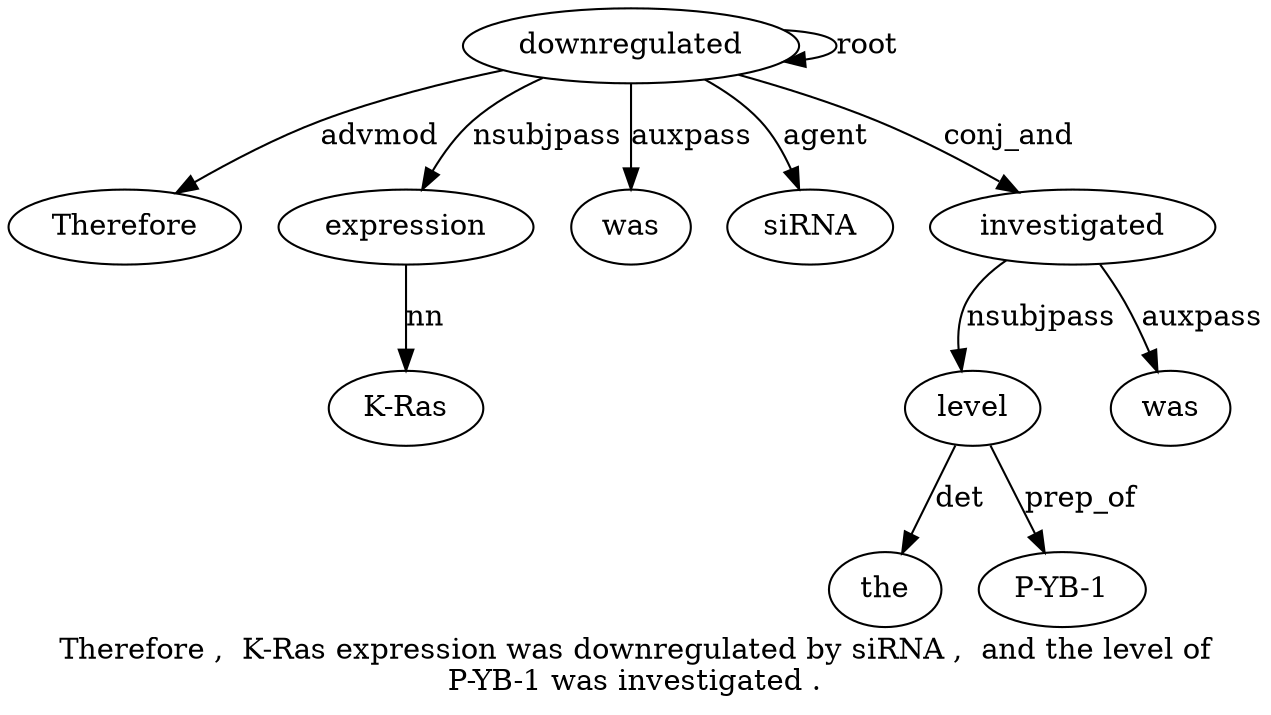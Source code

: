 digraph "Therefore ,  K-Ras expression was downregulated by siRNA ,  and the level of P-YB-1 was investigated ." {
label="Therefore ,  K-Ras expression was downregulated by siRNA ,  and the level of
P-YB-1 was investigated .";
downregulated6 [style=filled, fillcolor=white, label=downregulated];
Therefore1 [style=filled, fillcolor=white, label=Therefore];
downregulated6 -> Therefore1  [label=advmod];
expression4 [style=filled, fillcolor=white, label=expression];
"K-Ras3" [style=filled, fillcolor=white, label="K-Ras"];
expression4 -> "K-Ras3"  [label=nn];
downregulated6 -> expression4  [label=nsubjpass];
was5 [style=filled, fillcolor=white, label=was];
downregulated6 -> was5  [label=auxpass];
downregulated6 -> downregulated6  [label=root];
siRNA8 [style=filled, fillcolor=white, label=siRNA];
downregulated6 -> siRNA8  [label=agent];
level12 [style=filled, fillcolor=white, label=level];
the11 [style=filled, fillcolor=white, label=the];
level12 -> the11  [label=det];
investigated16 [style=filled, fillcolor=white, label=investigated];
investigated16 -> level12  [label=nsubjpass];
"P-YB-14" [style=filled, fillcolor=white, label="P-YB-1"];
level12 -> "P-YB-14"  [label=prep_of];
was15 [style=filled, fillcolor=white, label=was];
investigated16 -> was15  [label=auxpass];
downregulated6 -> investigated16  [label=conj_and];
}
